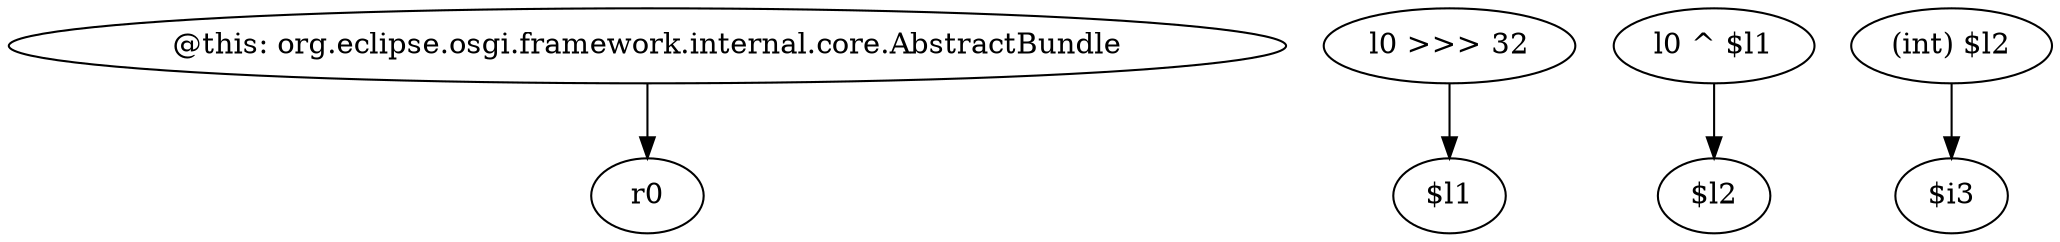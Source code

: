digraph g {
0[label="@this: org.eclipse.osgi.framework.internal.core.AbstractBundle"]
1[label="r0"]
0->1[label=""]
2[label="l0 >>> 32"]
3[label="$l1"]
2->3[label=""]
4[label="l0 ^ $l1"]
5[label="$l2"]
4->5[label=""]
6[label="(int) $l2"]
7[label="$i3"]
6->7[label=""]
}